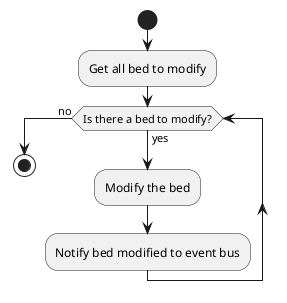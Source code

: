 @startuml Batch update beds
start
:Get all bed to modify;
while (Is there a bed to modify?) is (yes)
    :Modify the bed;
    :Notify bed modified to event bus;
endwhile (no)
stop
@enduml